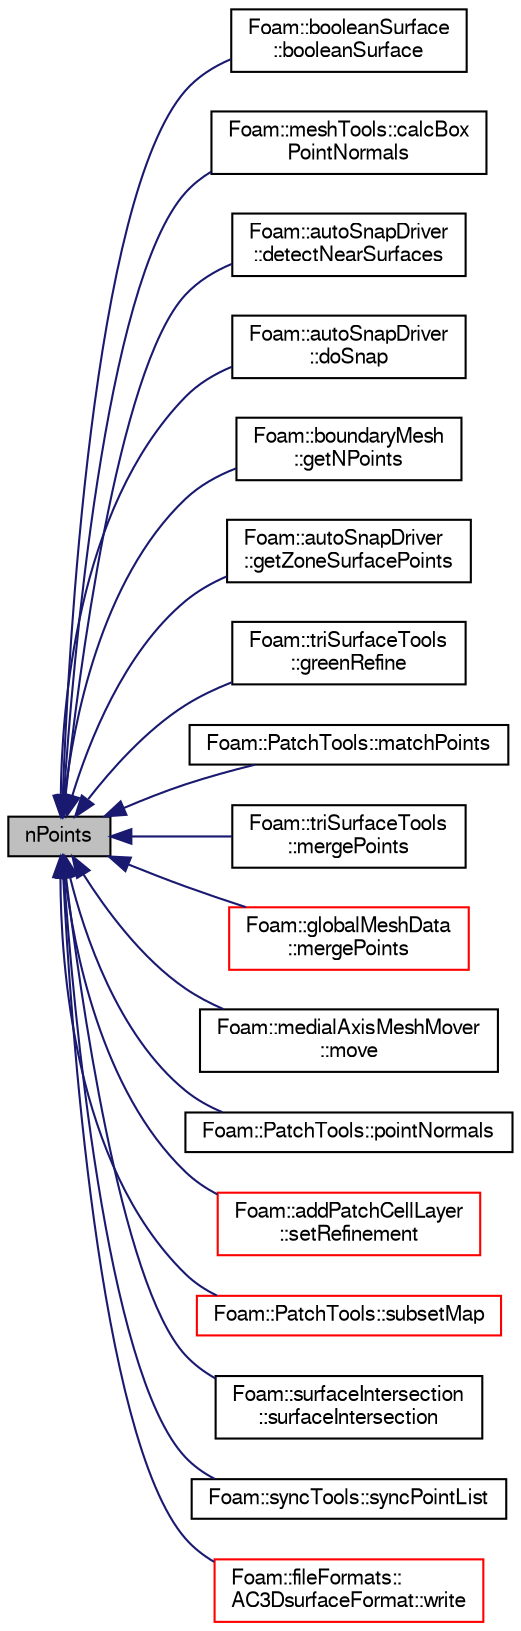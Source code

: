 digraph "nPoints"
{
  bgcolor="transparent";
  edge [fontname="FreeSans",fontsize="10",labelfontname="FreeSans",labelfontsize="10"];
  node [fontname="FreeSans",fontsize="10",shape=record];
  rankdir="LR";
  Node1 [label="nPoints",height=0.2,width=0.4,color="black", fillcolor="grey75", style="filled" fontcolor="black"];
  Node1 -> Node2 [dir="back",color="midnightblue",fontsize="10",style="solid",fontname="FreeSans"];
  Node2 [label="Foam::booleanSurface\l::booleanSurface",height=0.2,width=0.4,color="black",URL="$a00140.html#a88e679563079efe444d5005b5d5e0716",tooltip="Construct from surfaces and face labels to keep. "];
  Node1 -> Node3 [dir="back",color="midnightblue",fontsize="10",style="solid",fontname="FreeSans"];
  Node3 [label="Foam::meshTools::calcBox\lPointNormals",height=0.2,width=0.4,color="black",URL="$a10290.html#a4ba6200a07a6aab35485561987f60185",tooltip="Calculate point normals on a &#39;box&#39; mesh (all edges aligned with. "];
  Node1 -> Node4 [dir="back",color="midnightblue",fontsize="10",style="solid",fontname="FreeSans"];
  Node4 [label="Foam::autoSnapDriver\l::detectNearSurfaces",height=0.2,width=0.4,color="black",URL="$a00079.html#a1f0aa6841e7a037db0a22342f828e761",tooltip="Per patch point override displacement if in gap situation. "];
  Node1 -> Node5 [dir="back",color="midnightblue",fontsize="10",style="solid",fontname="FreeSans"];
  Node5 [label="Foam::autoSnapDriver\l::doSnap",height=0.2,width=0.4,color="black",URL="$a00079.html#adf0870a8be4483ecdb73b26b20d027ee"];
  Node1 -> Node6 [dir="back",color="midnightblue",fontsize="10",style="solid",fontname="FreeSans"];
  Node6 [label="Foam::boundaryMesh\l::getNPoints",height=0.2,width=0.4,color="black",URL="$a00142.html#a47dd9a9677c6038a7ad373ffb4925633",tooltip="Number of points used in face subset. "];
  Node1 -> Node7 [dir="back",color="midnightblue",fontsize="10",style="solid",fontname="FreeSans"];
  Node7 [label="Foam::autoSnapDriver\l::getZoneSurfacePoints",height=0.2,width=0.4,color="black",URL="$a00079.html#a9b0617c77e1e71c70428238e6246484e",tooltip="Get points both on patch and facezone. "];
  Node1 -> Node8 [dir="back",color="midnightblue",fontsize="10",style="solid",fontname="FreeSans"];
  Node8 [label="Foam::triSurfaceTools\l::greenRefine",height=0.2,width=0.4,color="black",URL="$a02617.html#abfb8b3103f67e2652cfb672525ec5d43",tooltip="Refine edges by splitting to opposite vertex. "];
  Node1 -> Node9 [dir="back",color="midnightblue",fontsize="10",style="solid",fontname="FreeSans"];
  Node9 [label="Foam::PatchTools::matchPoints",height=0.2,width=0.4,color="black",URL="$a01761.html#a53abaec4e100007300e11cedf4c5b772",tooltip="Find corresponding points on patches sharing the same points. "];
  Node1 -> Node10 [dir="back",color="midnightblue",fontsize="10",style="solid",fontname="FreeSans"];
  Node10 [label="Foam::triSurfaceTools\l::mergePoints",height=0.2,width=0.4,color="black",URL="$a02617.html#a44799249ec25a8721893cffeffcdec1f",tooltip="Merge points within distance. "];
  Node1 -> Node11 [dir="back",color="midnightblue",fontsize="10",style="solid",fontname="FreeSans"];
  Node11 [label="Foam::globalMeshData\l::mergePoints",height=0.2,width=0.4,color="red",URL="$a00908.html#a88daf4a4726e5a4a41e77ec8827e8fb2",tooltip="Helper for merging (collocated!) mesh point data. "];
  Node1 -> Node12 [dir="back",color="midnightblue",fontsize="10",style="solid",fontname="FreeSans"];
  Node12 [label="Foam::medialAxisMeshMover\l::move",height=0.2,width=0.4,color="black",URL="$a01414.html#a298042b135d36380a27b56b6c27ad5eb",tooltip="Move mesh using current pointDisplacement boundary values. "];
  Node1 -> Node13 [dir="back",color="midnightblue",fontsize="10",style="solid",fontname="FreeSans"];
  Node13 [label="Foam::PatchTools::pointNormals",height=0.2,width=0.4,color="black",URL="$a01761.html#ab60186b13b96788288ecfa924a6950d2"];
  Node1 -> Node14 [dir="back",color="midnightblue",fontsize="10",style="solid",fontname="FreeSans"];
  Node14 [label="Foam::addPatchCellLayer\l::setRefinement",height=0.2,width=0.4,color="red",URL="$a00025.html#a9488cb0518f21b76444c508cc9658d64",tooltip="Play commands into polyTopoChange to create layers on top. "];
  Node1 -> Node15 [dir="back",color="midnightblue",fontsize="10",style="solid",fontname="FreeSans"];
  Node15 [label="Foam::PatchTools::subsetMap",height=0.2,width=0.4,color="red",URL="$a01761.html#a373cb19a7bfde8d155b317980839cf72",tooltip="Determine the mapping for a sub-patch. "];
  Node1 -> Node16 [dir="back",color="midnightblue",fontsize="10",style="solid",fontname="FreeSans"];
  Node16 [label="Foam::surfaceIntersection\l::surfaceIntersection",height=0.2,width=0.4,color="black",URL="$a02416.html#a799b50167148bd08cc2271a5b90891ff",tooltip="Construct from two surfaces. Does all its own cutting. "];
  Node1 -> Node17 [dir="back",color="midnightblue",fontsize="10",style="solid",fontname="FreeSans"];
  Node17 [label="Foam::syncTools::syncPointList",height=0.2,width=0.4,color="black",URL="$a02474.html#a334197e1b70d6e0b87da5cb827940dd4",tooltip="Synchronize values on selected mesh points. "];
  Node1 -> Node18 [dir="back",color="midnightblue",fontsize="10",style="solid",fontname="FreeSans"];
  Node18 [label="Foam::fileFormats::\lAC3DsurfaceFormat::write",height=0.2,width=0.4,color="red",URL="$a00014.html#a2a1e1394d9dd8932b738248c123a267f",tooltip="Write surface mesh components by proxy. "];
}
